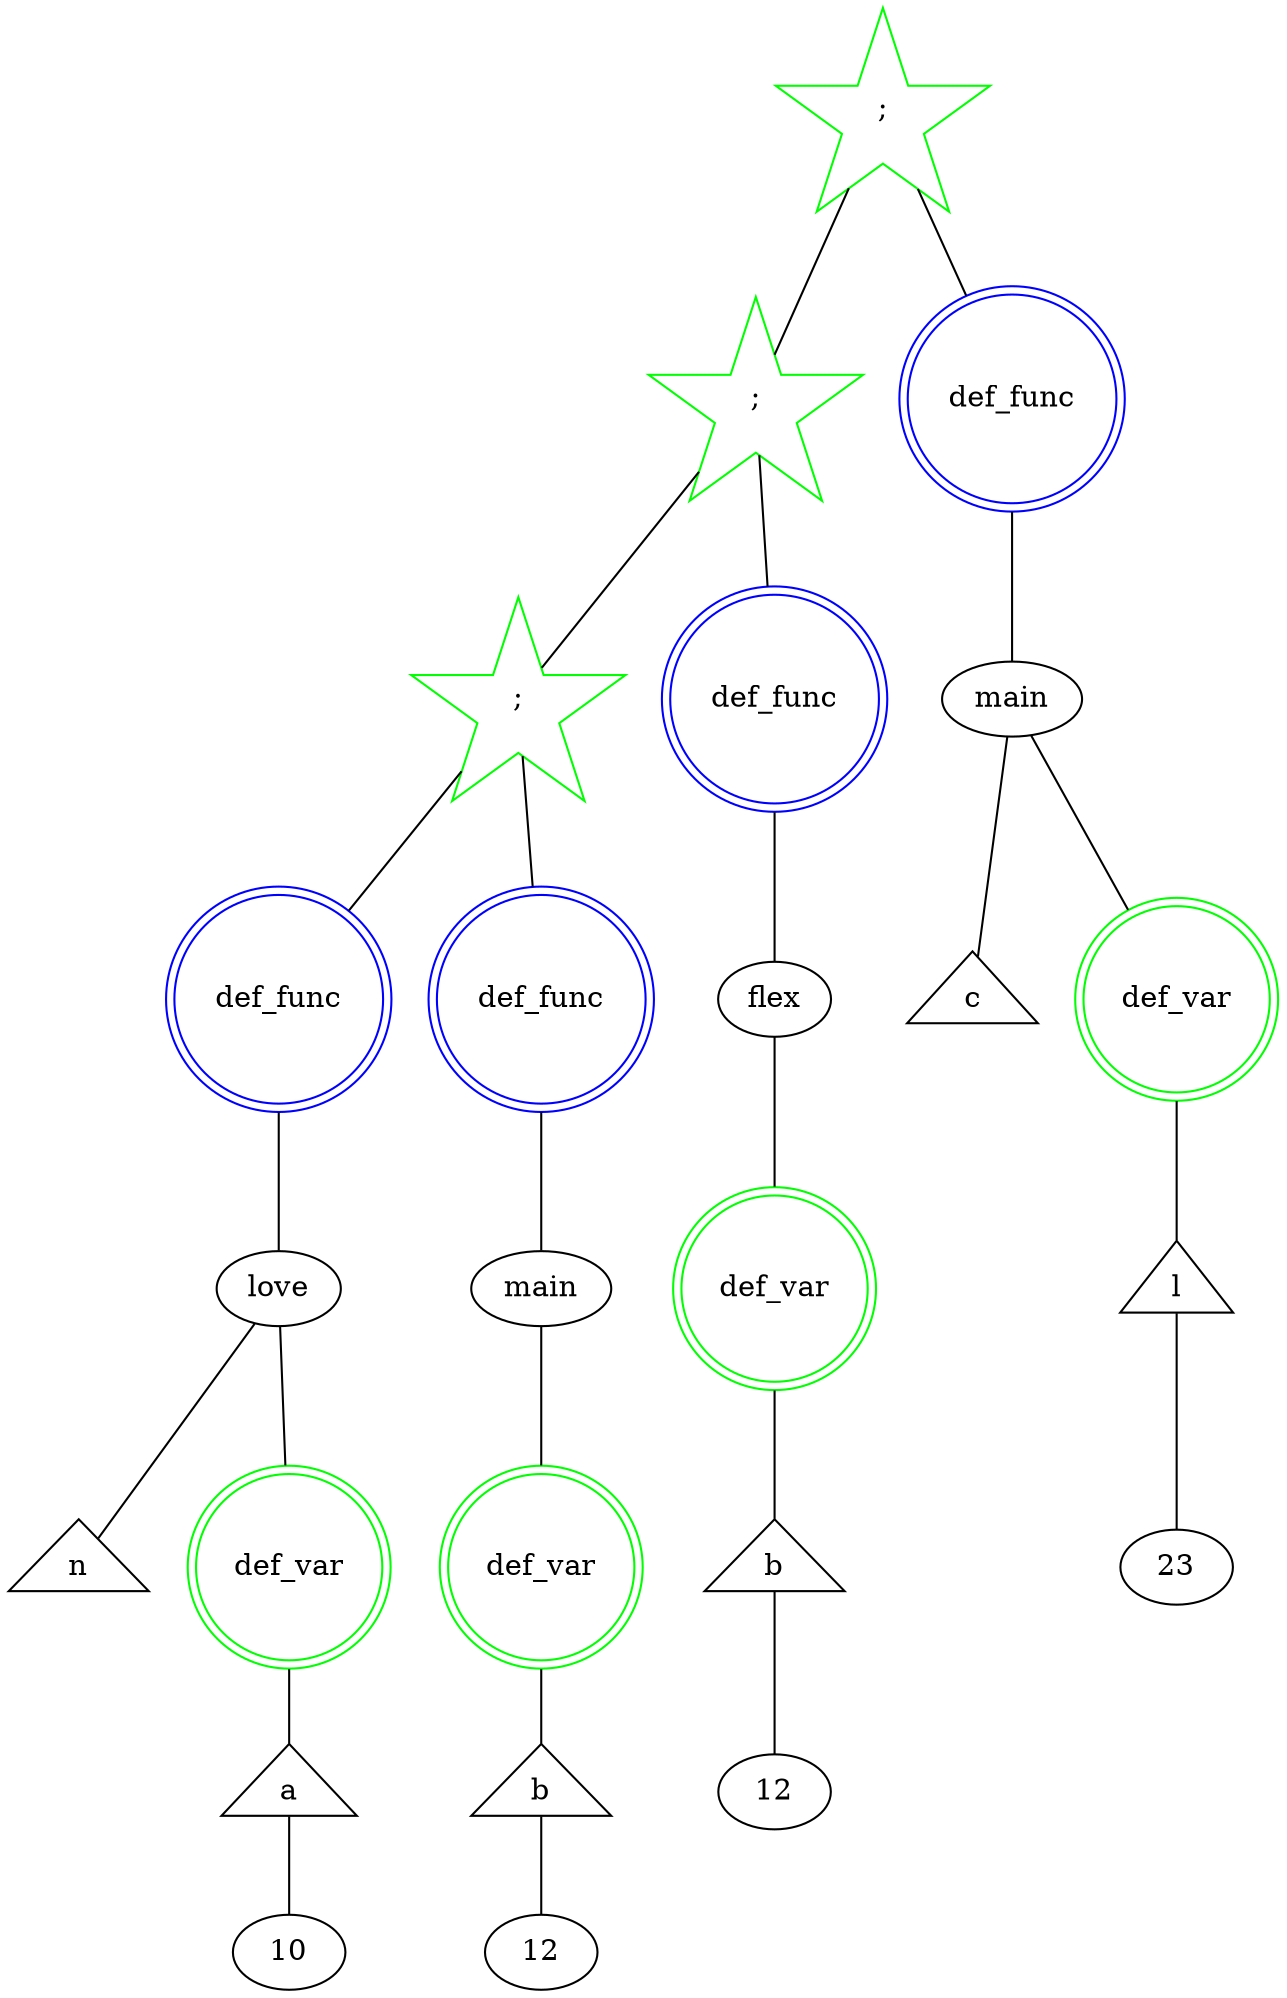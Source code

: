 graph astdump {
_2P[shape=star, color=green,label=";"]
_2P -- _1P;
_2P -- _7DF;
_7DF[shape=doublecircle, color=blue,label="def_func"]
_1P[shape=star, color=green,label=";"]
_1P -- _0P;
_1P -- _5DF;
_5DF[shape=doublecircle, color=blue,label="def_func"]
_0P[shape=star, color=green,label=";"]
_0P -- _1DF;
_1DF[shape=doublecircle, color=blue,label="def_func"]
_0P -- _3DF;
_3DF[shape=doublecircle, color=blue,label="def_func"]
_1DF[shape=doublecircle, color=blue,label="def_func"]
_1DF -- _0FN;
_0FN [label="love"]
_0FN -- _3V;
_3V [shape=triangle,label="n"]
_0FN -- _6SO;
_6SO [label="207"]
_6SO[shape=doublecircle, color=green,label="def_var"]
_6SO -- _7V;
_7V [shape=triangle,label="a"]
_7V -- _9N10;
_9N10 [label="10"]
_3DF[shape=doublecircle, color=blue,label="def_func"]
_3DF -- _2FN;
_2FN [label="main"]
_2FN -- _18SO;
_18SO [label="207"]
_18SO[shape=doublecircle, color=green,label="def_var"]
_18SO -- _19V;
_19V [shape=triangle,label="b"]
_19V -- _21N12;
_21N12 [label="12"]
_5DF[shape=doublecircle, color=blue,label="def_func"]
_5DF -- _4FN;
_4FN [label="flex"]
_4FN -- _30SO;
_30SO [label="207"]
_30SO[shape=doublecircle, color=green,label="def_var"]
_30SO -- _31V;
_31V [shape=triangle,label="b"]
_31V -- _33N12;
_33N12 [label="12"]
_7DF[shape=doublecircle, color=blue,label="def_func"]
_7DF -- _6FN;
_6FN [label="main"]
_6FN -- _40V;
_40V [shape=triangle,label="c"]
_6FN -- _43SO;
_43SO [label="207"]
_43SO[shape=doublecircle, color=green,label="def_var"]
_43SO -- _44V;
_44V [shape=triangle,label="l"]
_44V -- _46N23;
_46N23 [label="23"]
}
